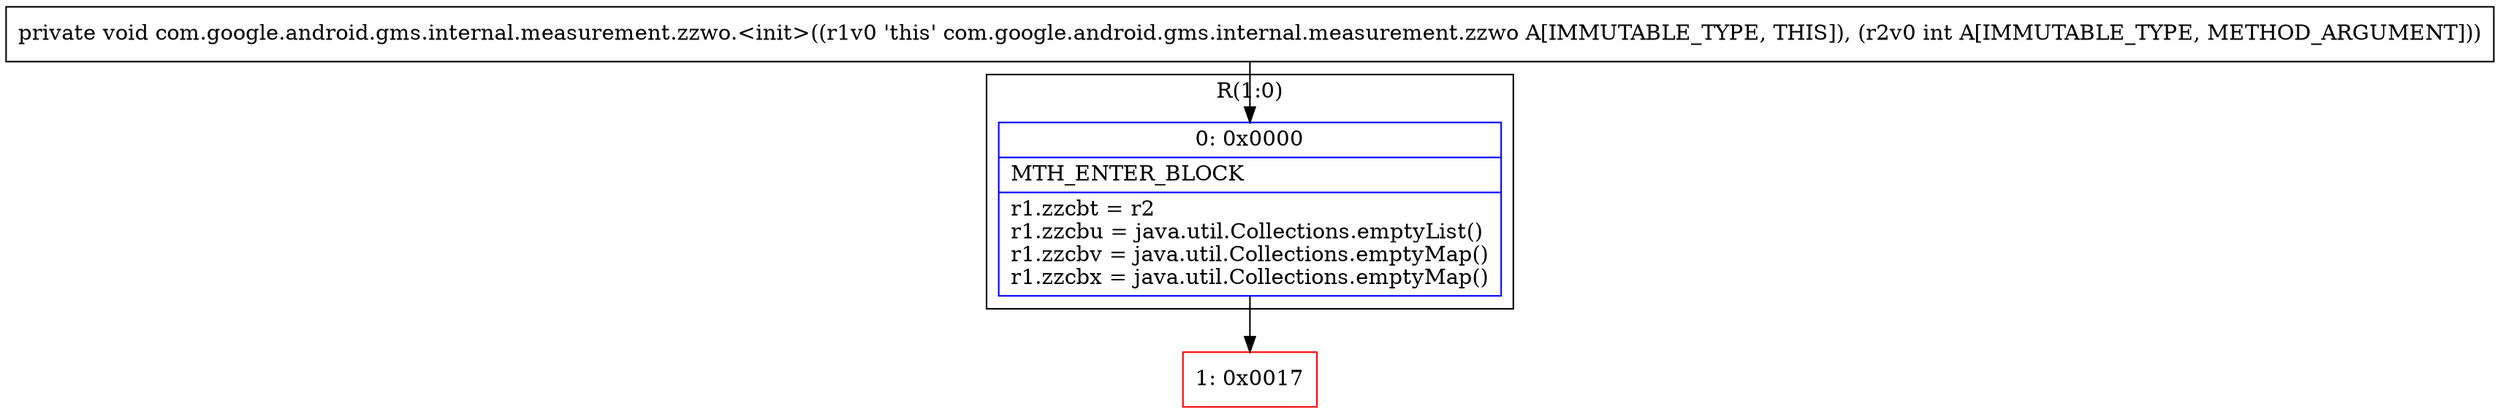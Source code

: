 digraph "CFG forcom.google.android.gms.internal.measurement.zzwo.\<init\>(I)V" {
subgraph cluster_Region_1157653094 {
label = "R(1:0)";
node [shape=record,color=blue];
Node_0 [shape=record,label="{0\:\ 0x0000|MTH_ENTER_BLOCK\l|r1.zzcbt = r2\lr1.zzcbu = java.util.Collections.emptyList()\lr1.zzcbv = java.util.Collections.emptyMap()\lr1.zzcbx = java.util.Collections.emptyMap()\l}"];
}
Node_1 [shape=record,color=red,label="{1\:\ 0x0017}"];
MethodNode[shape=record,label="{private void com.google.android.gms.internal.measurement.zzwo.\<init\>((r1v0 'this' com.google.android.gms.internal.measurement.zzwo A[IMMUTABLE_TYPE, THIS]), (r2v0 int A[IMMUTABLE_TYPE, METHOD_ARGUMENT])) }"];
MethodNode -> Node_0;
Node_0 -> Node_1;
}

